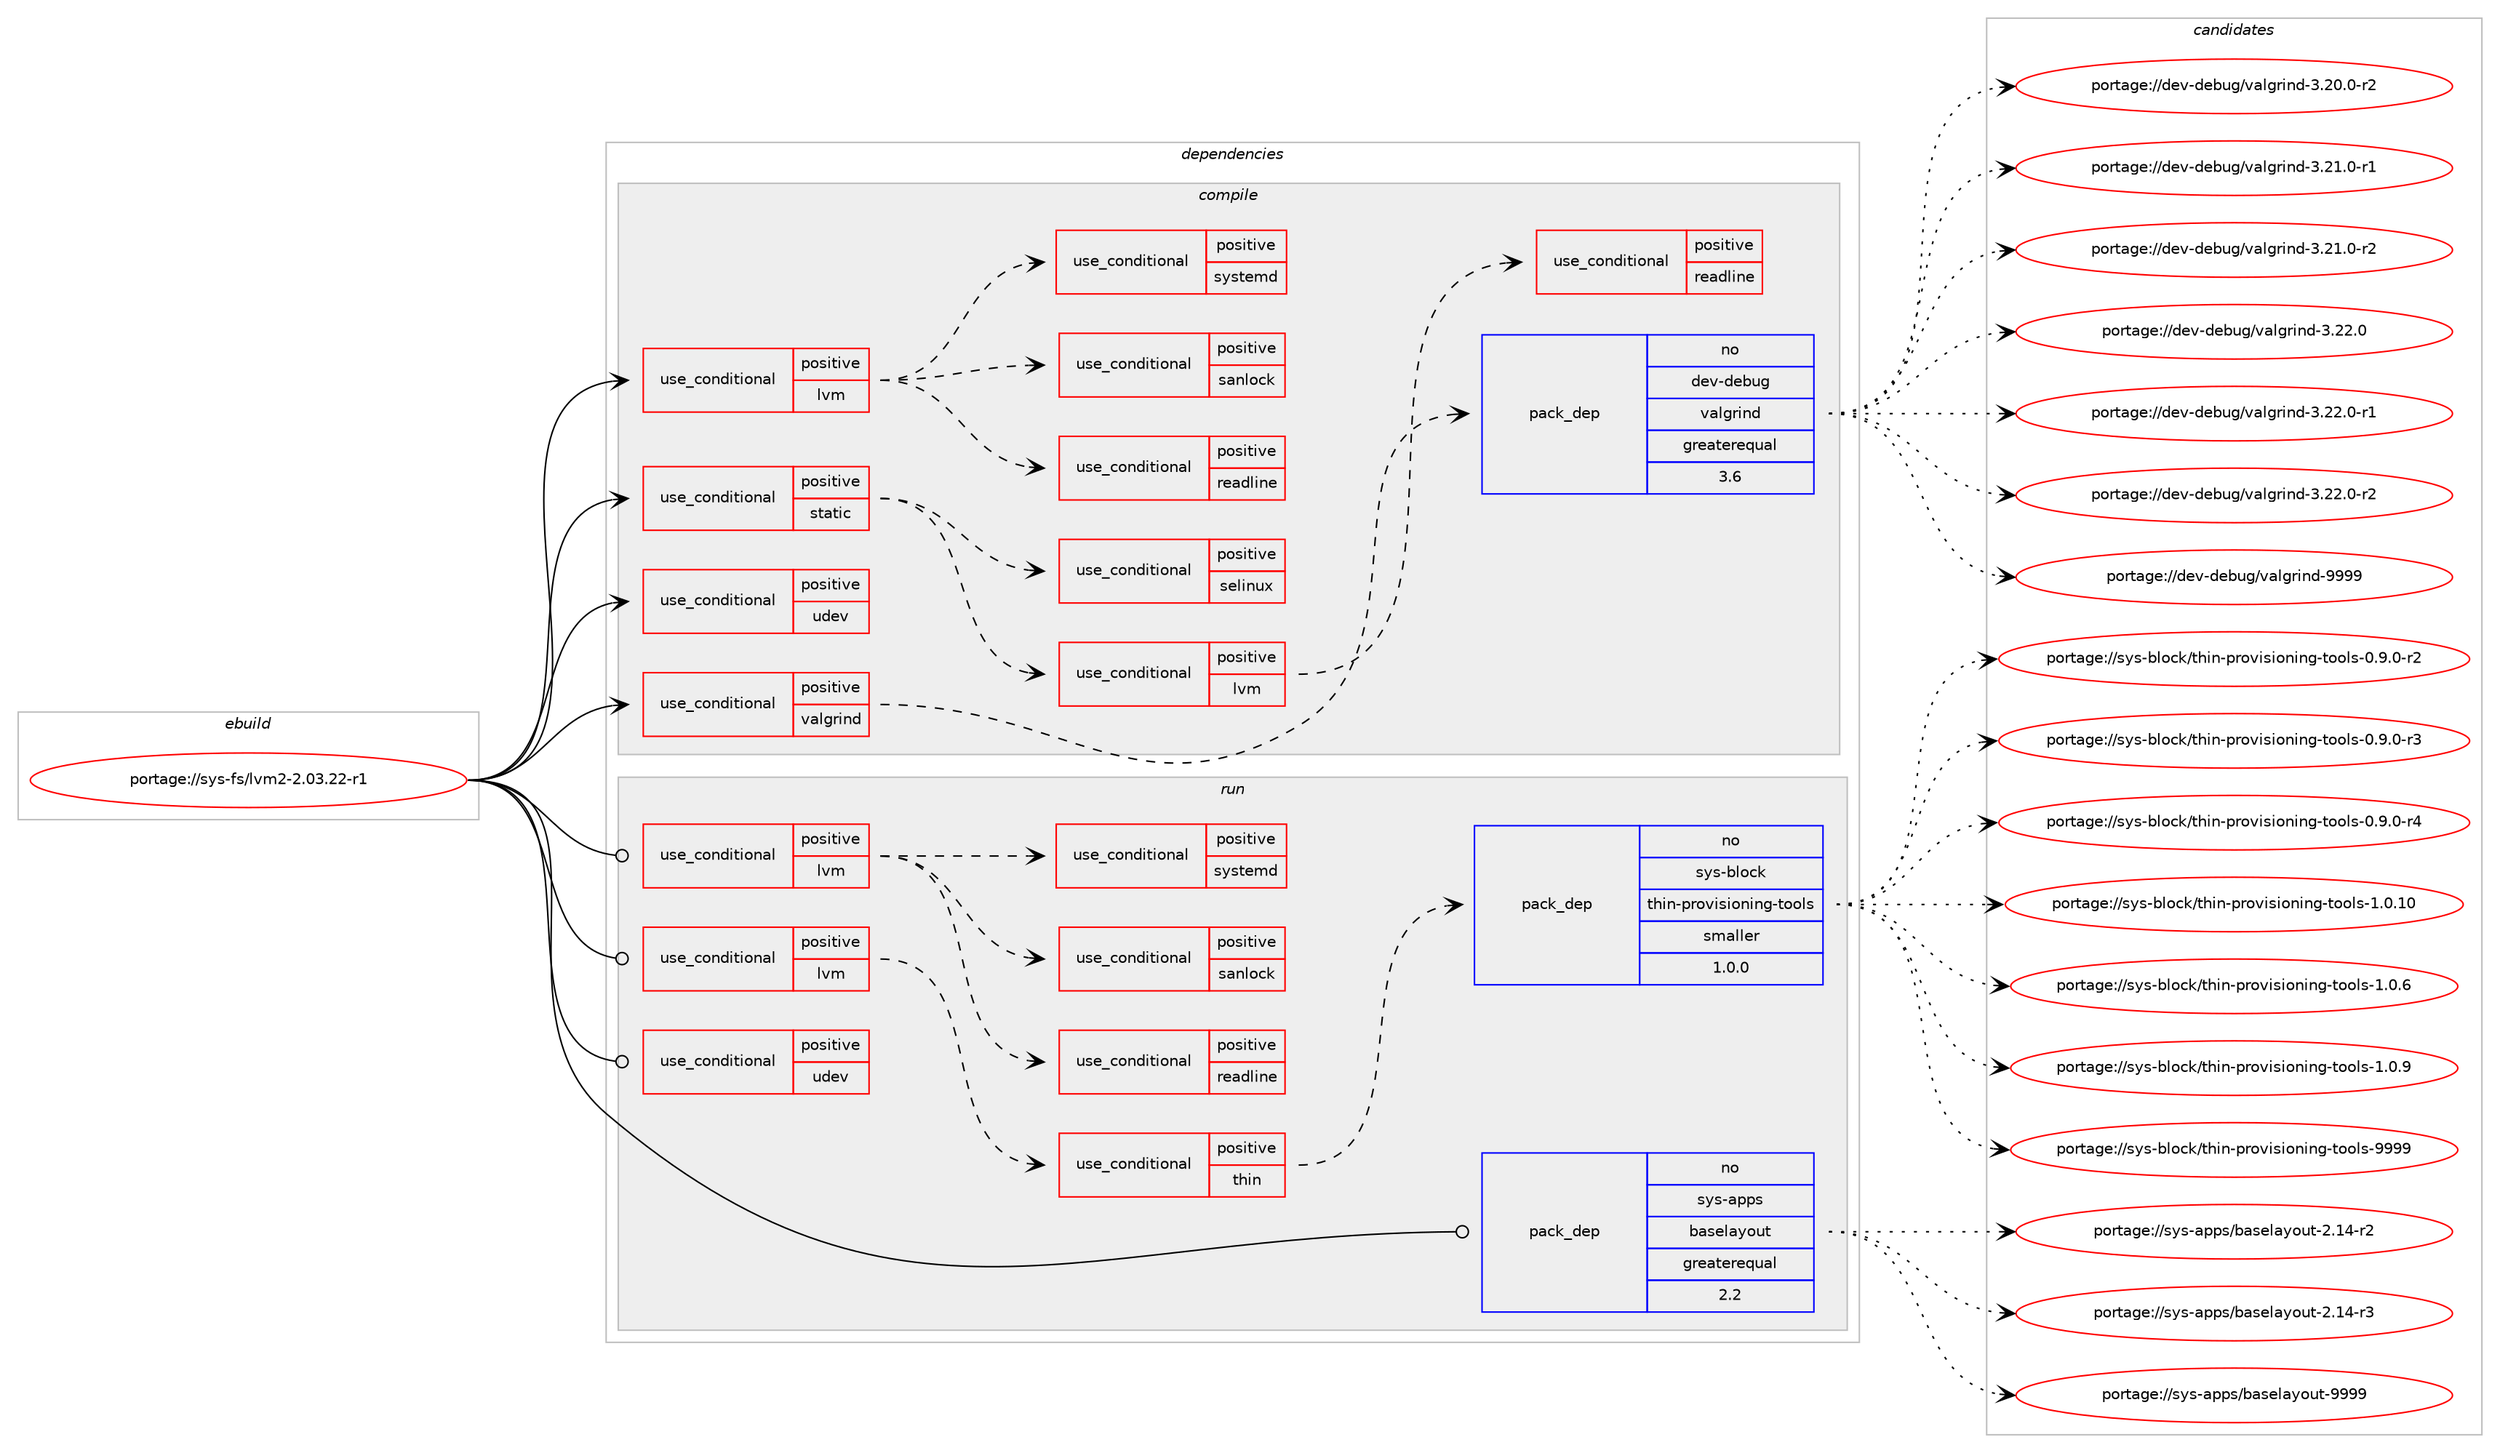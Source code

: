 digraph prolog {

# *************
# Graph options
# *************

newrank=true;
concentrate=true;
compound=true;
graph [rankdir=LR,fontname=Helvetica,fontsize=10,ranksep=1.5];#, ranksep=2.5, nodesep=0.2];
edge  [arrowhead=vee];
node  [fontname=Helvetica,fontsize=10];

# **********
# The ebuild
# **********

subgraph cluster_leftcol {
color=gray;
rank=same;
label=<<i>ebuild</i>>;
id [label="portage://sys-fs/lvm2-2.03.22-r1", color=red, width=4, href="../sys-fs/lvm2-2.03.22-r1.svg"];
}

# ****************
# The dependencies
# ****************

subgraph cluster_midcol {
color=gray;
label=<<i>dependencies</i>>;
subgraph cluster_compile {
fillcolor="#eeeeee";
style=filled;
label=<<i>compile</i>>;
subgraph cond12997 {
dependency18664 [label=<<TABLE BORDER="0" CELLBORDER="1" CELLSPACING="0" CELLPADDING="4"><TR><TD ROWSPAN="3" CELLPADDING="10">use_conditional</TD></TR><TR><TD>positive</TD></TR><TR><TD>lvm</TD></TR></TABLE>>, shape=none, color=red];
# *** BEGIN UNKNOWN DEPENDENCY TYPE (TODO) ***
# dependency18664 -> package_dependency(portage://sys-fs/lvm2-2.03.22-r1,install,no,dev-libs,libaio,none,[,,],[],[])
# *** END UNKNOWN DEPENDENCY TYPE (TODO) ***

# *** BEGIN UNKNOWN DEPENDENCY TYPE (TODO) ***
# dependency18664 -> package_dependency(portage://sys-fs/lvm2-2.03.22-r1,install,no,sys-apps,util-linux,none,[,,],[],[])
# *** END UNKNOWN DEPENDENCY TYPE (TODO) ***

subgraph cond12998 {
dependency18665 [label=<<TABLE BORDER="0" CELLBORDER="1" CELLSPACING="0" CELLPADDING="4"><TR><TD ROWSPAN="3" CELLPADDING="10">use_conditional</TD></TR><TR><TD>positive</TD></TR><TR><TD>readline</TD></TR></TABLE>>, shape=none, color=red];
# *** BEGIN UNKNOWN DEPENDENCY TYPE (TODO) ***
# dependency18665 -> package_dependency(portage://sys-fs/lvm2-2.03.22-r1,install,no,sys-libs,readline,none,[,,],any_same_slot,[])
# *** END UNKNOWN DEPENDENCY TYPE (TODO) ***

}
dependency18664:e -> dependency18665:w [weight=20,style="dashed",arrowhead="vee"];
subgraph cond12999 {
dependency18666 [label=<<TABLE BORDER="0" CELLBORDER="1" CELLSPACING="0" CELLPADDING="4"><TR><TD ROWSPAN="3" CELLPADDING="10">use_conditional</TD></TR><TR><TD>positive</TD></TR><TR><TD>sanlock</TD></TR></TABLE>>, shape=none, color=red];
# *** BEGIN UNKNOWN DEPENDENCY TYPE (TODO) ***
# dependency18666 -> package_dependency(portage://sys-fs/lvm2-2.03.22-r1,install,no,sys-cluster,sanlock,none,[,,],[],[])
# *** END UNKNOWN DEPENDENCY TYPE (TODO) ***

}
dependency18664:e -> dependency18666:w [weight=20,style="dashed",arrowhead="vee"];
subgraph cond13000 {
dependency18667 [label=<<TABLE BORDER="0" CELLBORDER="1" CELLSPACING="0" CELLPADDING="4"><TR><TD ROWSPAN="3" CELLPADDING="10">use_conditional</TD></TR><TR><TD>positive</TD></TR><TR><TD>systemd</TD></TR></TABLE>>, shape=none, color=red];
# *** BEGIN UNKNOWN DEPENDENCY TYPE (TODO) ***
# dependency18667 -> package_dependency(portage://sys-fs/lvm2-2.03.22-r1,install,no,sys-apps,systemd,none,[,,],any_same_slot,[])
# *** END UNKNOWN DEPENDENCY TYPE (TODO) ***

}
dependency18664:e -> dependency18667:w [weight=20,style="dashed",arrowhead="vee"];
}
id:e -> dependency18664:w [weight=20,style="solid",arrowhead="vee"];
subgraph cond13001 {
dependency18668 [label=<<TABLE BORDER="0" CELLBORDER="1" CELLSPACING="0" CELLPADDING="4"><TR><TD ROWSPAN="3" CELLPADDING="10">use_conditional</TD></TR><TR><TD>positive</TD></TR><TR><TD>static</TD></TR></TABLE>>, shape=none, color=red];
subgraph cond13002 {
dependency18669 [label=<<TABLE BORDER="0" CELLBORDER="1" CELLSPACING="0" CELLPADDING="4"><TR><TD ROWSPAN="3" CELLPADDING="10">use_conditional</TD></TR><TR><TD>positive</TD></TR><TR><TD>lvm</TD></TR></TABLE>>, shape=none, color=red];
# *** BEGIN UNKNOWN DEPENDENCY TYPE (TODO) ***
# dependency18669 -> package_dependency(portage://sys-fs/lvm2-2.03.22-r1,install,no,dev-libs,libaio,none,[,,],[],[use(enable(static-libs),none)])
# *** END UNKNOWN DEPENDENCY TYPE (TODO) ***

# *** BEGIN UNKNOWN DEPENDENCY TYPE (TODO) ***
# dependency18669 -> package_dependency(portage://sys-fs/lvm2-2.03.22-r1,install,no,sys-apps,util-linux,none,[,,],[],[use(enable(static-libs),none)])
# *** END UNKNOWN DEPENDENCY TYPE (TODO) ***

subgraph cond13003 {
dependency18670 [label=<<TABLE BORDER="0" CELLBORDER="1" CELLSPACING="0" CELLPADDING="4"><TR><TD ROWSPAN="3" CELLPADDING="10">use_conditional</TD></TR><TR><TD>positive</TD></TR><TR><TD>readline</TD></TR></TABLE>>, shape=none, color=red];
# *** BEGIN UNKNOWN DEPENDENCY TYPE (TODO) ***
# dependency18670 -> package_dependency(portage://sys-fs/lvm2-2.03.22-r1,install,no,sys-libs,readline,none,[,,],[],[use(enable(static-libs),none)])
# *** END UNKNOWN DEPENDENCY TYPE (TODO) ***

}
dependency18669:e -> dependency18670:w [weight=20,style="dashed",arrowhead="vee"];
}
dependency18668:e -> dependency18669:w [weight=20,style="dashed",arrowhead="vee"];
subgraph cond13004 {
dependency18671 [label=<<TABLE BORDER="0" CELLBORDER="1" CELLSPACING="0" CELLPADDING="4"><TR><TD ROWSPAN="3" CELLPADDING="10">use_conditional</TD></TR><TR><TD>positive</TD></TR><TR><TD>selinux</TD></TR></TABLE>>, shape=none, color=red];
# *** BEGIN UNKNOWN DEPENDENCY TYPE (TODO) ***
# dependency18671 -> package_dependency(portage://sys-fs/lvm2-2.03.22-r1,install,no,sys-libs,libselinux,none,[,,],[],[use(enable(static-libs),none)])
# *** END UNKNOWN DEPENDENCY TYPE (TODO) ***

}
dependency18668:e -> dependency18671:w [weight=20,style="dashed",arrowhead="vee"];
}
id:e -> dependency18668:w [weight=20,style="solid",arrowhead="vee"];
subgraph cond13005 {
dependency18672 [label=<<TABLE BORDER="0" CELLBORDER="1" CELLSPACING="0" CELLPADDING="4"><TR><TD ROWSPAN="3" CELLPADDING="10">use_conditional</TD></TR><TR><TD>positive</TD></TR><TR><TD>udev</TD></TR></TABLE>>, shape=none, color=red];
# *** BEGIN UNKNOWN DEPENDENCY TYPE (TODO) ***
# dependency18672 -> package_dependency(portage://sys-fs/lvm2-2.03.22-r1,install,no,virtual,libudev,none,[,,],any_same_slot,[])
# *** END UNKNOWN DEPENDENCY TYPE (TODO) ***

}
id:e -> dependency18672:w [weight=20,style="solid",arrowhead="vee"];
subgraph cond13006 {
dependency18673 [label=<<TABLE BORDER="0" CELLBORDER="1" CELLSPACING="0" CELLPADDING="4"><TR><TD ROWSPAN="3" CELLPADDING="10">use_conditional</TD></TR><TR><TD>positive</TD></TR><TR><TD>valgrind</TD></TR></TABLE>>, shape=none, color=red];
subgraph pack5502 {
dependency18674 [label=<<TABLE BORDER="0" CELLBORDER="1" CELLSPACING="0" CELLPADDING="4" WIDTH="220"><TR><TD ROWSPAN="6" CELLPADDING="30">pack_dep</TD></TR><TR><TD WIDTH="110">no</TD></TR><TR><TD>dev-debug</TD></TR><TR><TD>valgrind</TD></TR><TR><TD>greaterequal</TD></TR><TR><TD>3.6</TD></TR></TABLE>>, shape=none, color=blue];
}
dependency18673:e -> dependency18674:w [weight=20,style="dashed",arrowhead="vee"];
}
id:e -> dependency18673:w [weight=20,style="solid",arrowhead="vee"];
}
subgraph cluster_compileandrun {
fillcolor="#eeeeee";
style=filled;
label=<<i>compile and run</i>>;
}
subgraph cluster_run {
fillcolor="#eeeeee";
style=filled;
label=<<i>run</i>>;
subgraph cond13007 {
dependency18675 [label=<<TABLE BORDER="0" CELLBORDER="1" CELLSPACING="0" CELLPADDING="4"><TR><TD ROWSPAN="3" CELLPADDING="10">use_conditional</TD></TR><TR><TD>positive</TD></TR><TR><TD>lvm</TD></TR></TABLE>>, shape=none, color=red];
# *** BEGIN UNKNOWN DEPENDENCY TYPE (TODO) ***
# dependency18675 -> package_dependency(portage://sys-fs/lvm2-2.03.22-r1,run,no,dev-libs,libaio,none,[,,],[],[])
# *** END UNKNOWN DEPENDENCY TYPE (TODO) ***

# *** BEGIN UNKNOWN DEPENDENCY TYPE (TODO) ***
# dependency18675 -> package_dependency(portage://sys-fs/lvm2-2.03.22-r1,run,no,sys-apps,util-linux,none,[,,],[],[])
# *** END UNKNOWN DEPENDENCY TYPE (TODO) ***

subgraph cond13008 {
dependency18676 [label=<<TABLE BORDER="0" CELLBORDER="1" CELLSPACING="0" CELLPADDING="4"><TR><TD ROWSPAN="3" CELLPADDING="10">use_conditional</TD></TR><TR><TD>positive</TD></TR><TR><TD>readline</TD></TR></TABLE>>, shape=none, color=red];
# *** BEGIN UNKNOWN DEPENDENCY TYPE (TODO) ***
# dependency18676 -> package_dependency(portage://sys-fs/lvm2-2.03.22-r1,run,no,sys-libs,readline,none,[,,],any_same_slot,[])
# *** END UNKNOWN DEPENDENCY TYPE (TODO) ***

}
dependency18675:e -> dependency18676:w [weight=20,style="dashed",arrowhead="vee"];
subgraph cond13009 {
dependency18677 [label=<<TABLE BORDER="0" CELLBORDER="1" CELLSPACING="0" CELLPADDING="4"><TR><TD ROWSPAN="3" CELLPADDING="10">use_conditional</TD></TR><TR><TD>positive</TD></TR><TR><TD>sanlock</TD></TR></TABLE>>, shape=none, color=red];
# *** BEGIN UNKNOWN DEPENDENCY TYPE (TODO) ***
# dependency18677 -> package_dependency(portage://sys-fs/lvm2-2.03.22-r1,run,no,sys-cluster,sanlock,none,[,,],[],[])
# *** END UNKNOWN DEPENDENCY TYPE (TODO) ***

}
dependency18675:e -> dependency18677:w [weight=20,style="dashed",arrowhead="vee"];
subgraph cond13010 {
dependency18678 [label=<<TABLE BORDER="0" CELLBORDER="1" CELLSPACING="0" CELLPADDING="4"><TR><TD ROWSPAN="3" CELLPADDING="10">use_conditional</TD></TR><TR><TD>positive</TD></TR><TR><TD>systemd</TD></TR></TABLE>>, shape=none, color=red];
# *** BEGIN UNKNOWN DEPENDENCY TYPE (TODO) ***
# dependency18678 -> package_dependency(portage://sys-fs/lvm2-2.03.22-r1,run,no,sys-apps,systemd,none,[,,],any_same_slot,[])
# *** END UNKNOWN DEPENDENCY TYPE (TODO) ***

}
dependency18675:e -> dependency18678:w [weight=20,style="dashed",arrowhead="vee"];
}
id:e -> dependency18675:w [weight=20,style="solid",arrowhead="odot"];
subgraph cond13011 {
dependency18679 [label=<<TABLE BORDER="0" CELLBORDER="1" CELLSPACING="0" CELLPADDING="4"><TR><TD ROWSPAN="3" CELLPADDING="10">use_conditional</TD></TR><TR><TD>positive</TD></TR><TR><TD>lvm</TD></TR></TABLE>>, shape=none, color=red];
# *** BEGIN UNKNOWN DEPENDENCY TYPE (TODO) ***
# dependency18679 -> package_dependency(portage://sys-fs/lvm2-2.03.22-r1,run,no,virtual,tmpfiles,none,[,,],[],[])
# *** END UNKNOWN DEPENDENCY TYPE (TODO) ***

subgraph cond13012 {
dependency18680 [label=<<TABLE BORDER="0" CELLBORDER="1" CELLSPACING="0" CELLPADDING="4"><TR><TD ROWSPAN="3" CELLPADDING="10">use_conditional</TD></TR><TR><TD>positive</TD></TR><TR><TD>thin</TD></TR></TABLE>>, shape=none, color=red];
subgraph pack5503 {
dependency18681 [label=<<TABLE BORDER="0" CELLBORDER="1" CELLSPACING="0" CELLPADDING="4" WIDTH="220"><TR><TD ROWSPAN="6" CELLPADDING="30">pack_dep</TD></TR><TR><TD WIDTH="110">no</TD></TR><TR><TD>sys-block</TD></TR><TR><TD>thin-provisioning-tools</TD></TR><TR><TD>smaller</TD></TR><TR><TD>1.0.0</TD></TR></TABLE>>, shape=none, color=blue];
}
dependency18680:e -> dependency18681:w [weight=20,style="dashed",arrowhead="vee"];
}
dependency18679:e -> dependency18680:w [weight=20,style="dashed",arrowhead="vee"];
}
id:e -> dependency18679:w [weight=20,style="solid",arrowhead="odot"];
subgraph cond13013 {
dependency18682 [label=<<TABLE BORDER="0" CELLBORDER="1" CELLSPACING="0" CELLPADDING="4"><TR><TD ROWSPAN="3" CELLPADDING="10">use_conditional</TD></TR><TR><TD>positive</TD></TR><TR><TD>udev</TD></TR></TABLE>>, shape=none, color=red];
# *** BEGIN UNKNOWN DEPENDENCY TYPE (TODO) ***
# dependency18682 -> package_dependency(portage://sys-fs/lvm2-2.03.22-r1,run,no,virtual,libudev,none,[,,],any_same_slot,[])
# *** END UNKNOWN DEPENDENCY TYPE (TODO) ***

}
id:e -> dependency18682:w [weight=20,style="solid",arrowhead="odot"];
subgraph pack5504 {
dependency18683 [label=<<TABLE BORDER="0" CELLBORDER="1" CELLSPACING="0" CELLPADDING="4" WIDTH="220"><TR><TD ROWSPAN="6" CELLPADDING="30">pack_dep</TD></TR><TR><TD WIDTH="110">no</TD></TR><TR><TD>sys-apps</TD></TR><TR><TD>baselayout</TD></TR><TR><TD>greaterequal</TD></TR><TR><TD>2.2</TD></TR></TABLE>>, shape=none, color=blue];
}
id:e -> dependency18683:w [weight=20,style="solid",arrowhead="odot"];
}
}

# **************
# The candidates
# **************

subgraph cluster_choices {
rank=same;
color=gray;
label=<<i>candidates</i>>;

subgraph choice5502 {
color=black;
nodesep=1;
choice10010111845100101981171034711897108103114105110100455146504846484511450 [label="portage://dev-debug/valgrind-3.20.0-r2", color=red, width=4,href="../dev-debug/valgrind-3.20.0-r2.svg"];
choice10010111845100101981171034711897108103114105110100455146504946484511449 [label="portage://dev-debug/valgrind-3.21.0-r1", color=red, width=4,href="../dev-debug/valgrind-3.21.0-r1.svg"];
choice10010111845100101981171034711897108103114105110100455146504946484511450 [label="portage://dev-debug/valgrind-3.21.0-r2", color=red, width=4,href="../dev-debug/valgrind-3.21.0-r2.svg"];
choice1001011184510010198117103471189710810311410511010045514650504648 [label="portage://dev-debug/valgrind-3.22.0", color=red, width=4,href="../dev-debug/valgrind-3.22.0.svg"];
choice10010111845100101981171034711897108103114105110100455146505046484511449 [label="portage://dev-debug/valgrind-3.22.0-r1", color=red, width=4,href="../dev-debug/valgrind-3.22.0-r1.svg"];
choice10010111845100101981171034711897108103114105110100455146505046484511450 [label="portage://dev-debug/valgrind-3.22.0-r2", color=red, width=4,href="../dev-debug/valgrind-3.22.0-r2.svg"];
choice100101118451001019811710347118971081031141051101004557575757 [label="portage://dev-debug/valgrind-9999", color=red, width=4,href="../dev-debug/valgrind-9999.svg"];
dependency18674:e -> choice10010111845100101981171034711897108103114105110100455146504846484511450:w [style=dotted,weight="100"];
dependency18674:e -> choice10010111845100101981171034711897108103114105110100455146504946484511449:w [style=dotted,weight="100"];
dependency18674:e -> choice10010111845100101981171034711897108103114105110100455146504946484511450:w [style=dotted,weight="100"];
dependency18674:e -> choice1001011184510010198117103471189710810311410511010045514650504648:w [style=dotted,weight="100"];
dependency18674:e -> choice10010111845100101981171034711897108103114105110100455146505046484511449:w [style=dotted,weight="100"];
dependency18674:e -> choice10010111845100101981171034711897108103114105110100455146505046484511450:w [style=dotted,weight="100"];
dependency18674:e -> choice100101118451001019811710347118971081031141051101004557575757:w [style=dotted,weight="100"];
}
subgraph choice5503 {
color=black;
nodesep=1;
choice1151211154598108111991074711610410511045112114111118105115105111110105110103451161111111081154548465746484511450 [label="portage://sys-block/thin-provisioning-tools-0.9.0-r2", color=red, width=4,href="../sys-block/thin-provisioning-tools-0.9.0-r2.svg"];
choice1151211154598108111991074711610410511045112114111118105115105111110105110103451161111111081154548465746484511451 [label="portage://sys-block/thin-provisioning-tools-0.9.0-r3", color=red, width=4,href="../sys-block/thin-provisioning-tools-0.9.0-r3.svg"];
choice1151211154598108111991074711610410511045112114111118105115105111110105110103451161111111081154548465746484511452 [label="portage://sys-block/thin-provisioning-tools-0.9.0-r4", color=red, width=4,href="../sys-block/thin-provisioning-tools-0.9.0-r4.svg"];
choice11512111545981081119910747116104105110451121141111181051151051111101051101034511611111110811545494648464948 [label="portage://sys-block/thin-provisioning-tools-1.0.10", color=red, width=4,href="../sys-block/thin-provisioning-tools-1.0.10.svg"];
choice115121115459810811199107471161041051104511211411111810511510511111010511010345116111111108115454946484654 [label="portage://sys-block/thin-provisioning-tools-1.0.6", color=red, width=4,href="../sys-block/thin-provisioning-tools-1.0.6.svg"];
choice115121115459810811199107471161041051104511211411111810511510511111010511010345116111111108115454946484657 [label="portage://sys-block/thin-provisioning-tools-1.0.9", color=red, width=4,href="../sys-block/thin-provisioning-tools-1.0.9.svg"];
choice1151211154598108111991074711610410511045112114111118105115105111110105110103451161111111081154557575757 [label="portage://sys-block/thin-provisioning-tools-9999", color=red, width=4,href="../sys-block/thin-provisioning-tools-9999.svg"];
dependency18681:e -> choice1151211154598108111991074711610410511045112114111118105115105111110105110103451161111111081154548465746484511450:w [style=dotted,weight="100"];
dependency18681:e -> choice1151211154598108111991074711610410511045112114111118105115105111110105110103451161111111081154548465746484511451:w [style=dotted,weight="100"];
dependency18681:e -> choice1151211154598108111991074711610410511045112114111118105115105111110105110103451161111111081154548465746484511452:w [style=dotted,weight="100"];
dependency18681:e -> choice11512111545981081119910747116104105110451121141111181051151051111101051101034511611111110811545494648464948:w [style=dotted,weight="100"];
dependency18681:e -> choice115121115459810811199107471161041051104511211411111810511510511111010511010345116111111108115454946484654:w [style=dotted,weight="100"];
dependency18681:e -> choice115121115459810811199107471161041051104511211411111810511510511111010511010345116111111108115454946484657:w [style=dotted,weight="100"];
dependency18681:e -> choice1151211154598108111991074711610410511045112114111118105115105111110105110103451161111111081154557575757:w [style=dotted,weight="100"];
}
subgraph choice5504 {
color=black;
nodesep=1;
choice11512111545971121121154798971151011089712111111711645504649524511450 [label="portage://sys-apps/baselayout-2.14-r2", color=red, width=4,href="../sys-apps/baselayout-2.14-r2.svg"];
choice11512111545971121121154798971151011089712111111711645504649524511451 [label="portage://sys-apps/baselayout-2.14-r3", color=red, width=4,href="../sys-apps/baselayout-2.14-r3.svg"];
choice1151211154597112112115479897115101108971211111171164557575757 [label="portage://sys-apps/baselayout-9999", color=red, width=4,href="../sys-apps/baselayout-9999.svg"];
dependency18683:e -> choice11512111545971121121154798971151011089712111111711645504649524511450:w [style=dotted,weight="100"];
dependency18683:e -> choice11512111545971121121154798971151011089712111111711645504649524511451:w [style=dotted,weight="100"];
dependency18683:e -> choice1151211154597112112115479897115101108971211111171164557575757:w [style=dotted,weight="100"];
}
}

}
